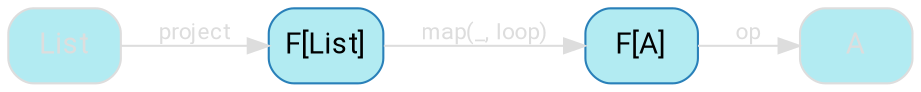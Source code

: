 digraph {
    bgcolor=transparent
    splines=false
    rankdir=LR

    // Default theme: disabled
    node[shape="rectangle" style="rounded,filled" color="#dddddd" fillcolor="#b2ebf2" fontcolor="#dddddd" fontname="Segoe UI,Roboto,Helvetica,Arial,sans-serif"]
    edge [color="#dddddd" fontcolor="#dddddd" fontname="Segoe UI,Roboto,Helvetica,Arial,sans-serif" fontsize=11]

    List
    ListFList[label="F[List]" color="#2980B9" fillcolor="#b2ebf2" fontcolor="#000000"]
    ListFA[label="F[A]" color="#2980B9" fillcolor="#b2ebf2" fontcolor="#000000"]

    List      -> ListFList [label=project]
    ListFList -> ListFA[label="map(_, loop)"]
    ListFA    -> A [label=op]
}

